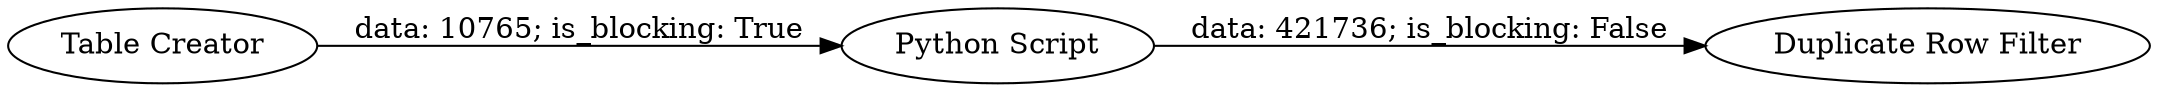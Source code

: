 digraph {
	"-8646869763346078714_2262" [label="Python Script"]
	"-8646869763346078714_2263" [label="Duplicate Row Filter"]
	"-8646869763346078714_2176" [label="Table Creator"]
	"-8646869763346078714_2176" -> "-8646869763346078714_2262" [label="data: 10765; is_blocking: True"]
	"-8646869763346078714_2262" -> "-8646869763346078714_2263" [label="data: 421736; is_blocking: False"]
	rankdir=LR
}
